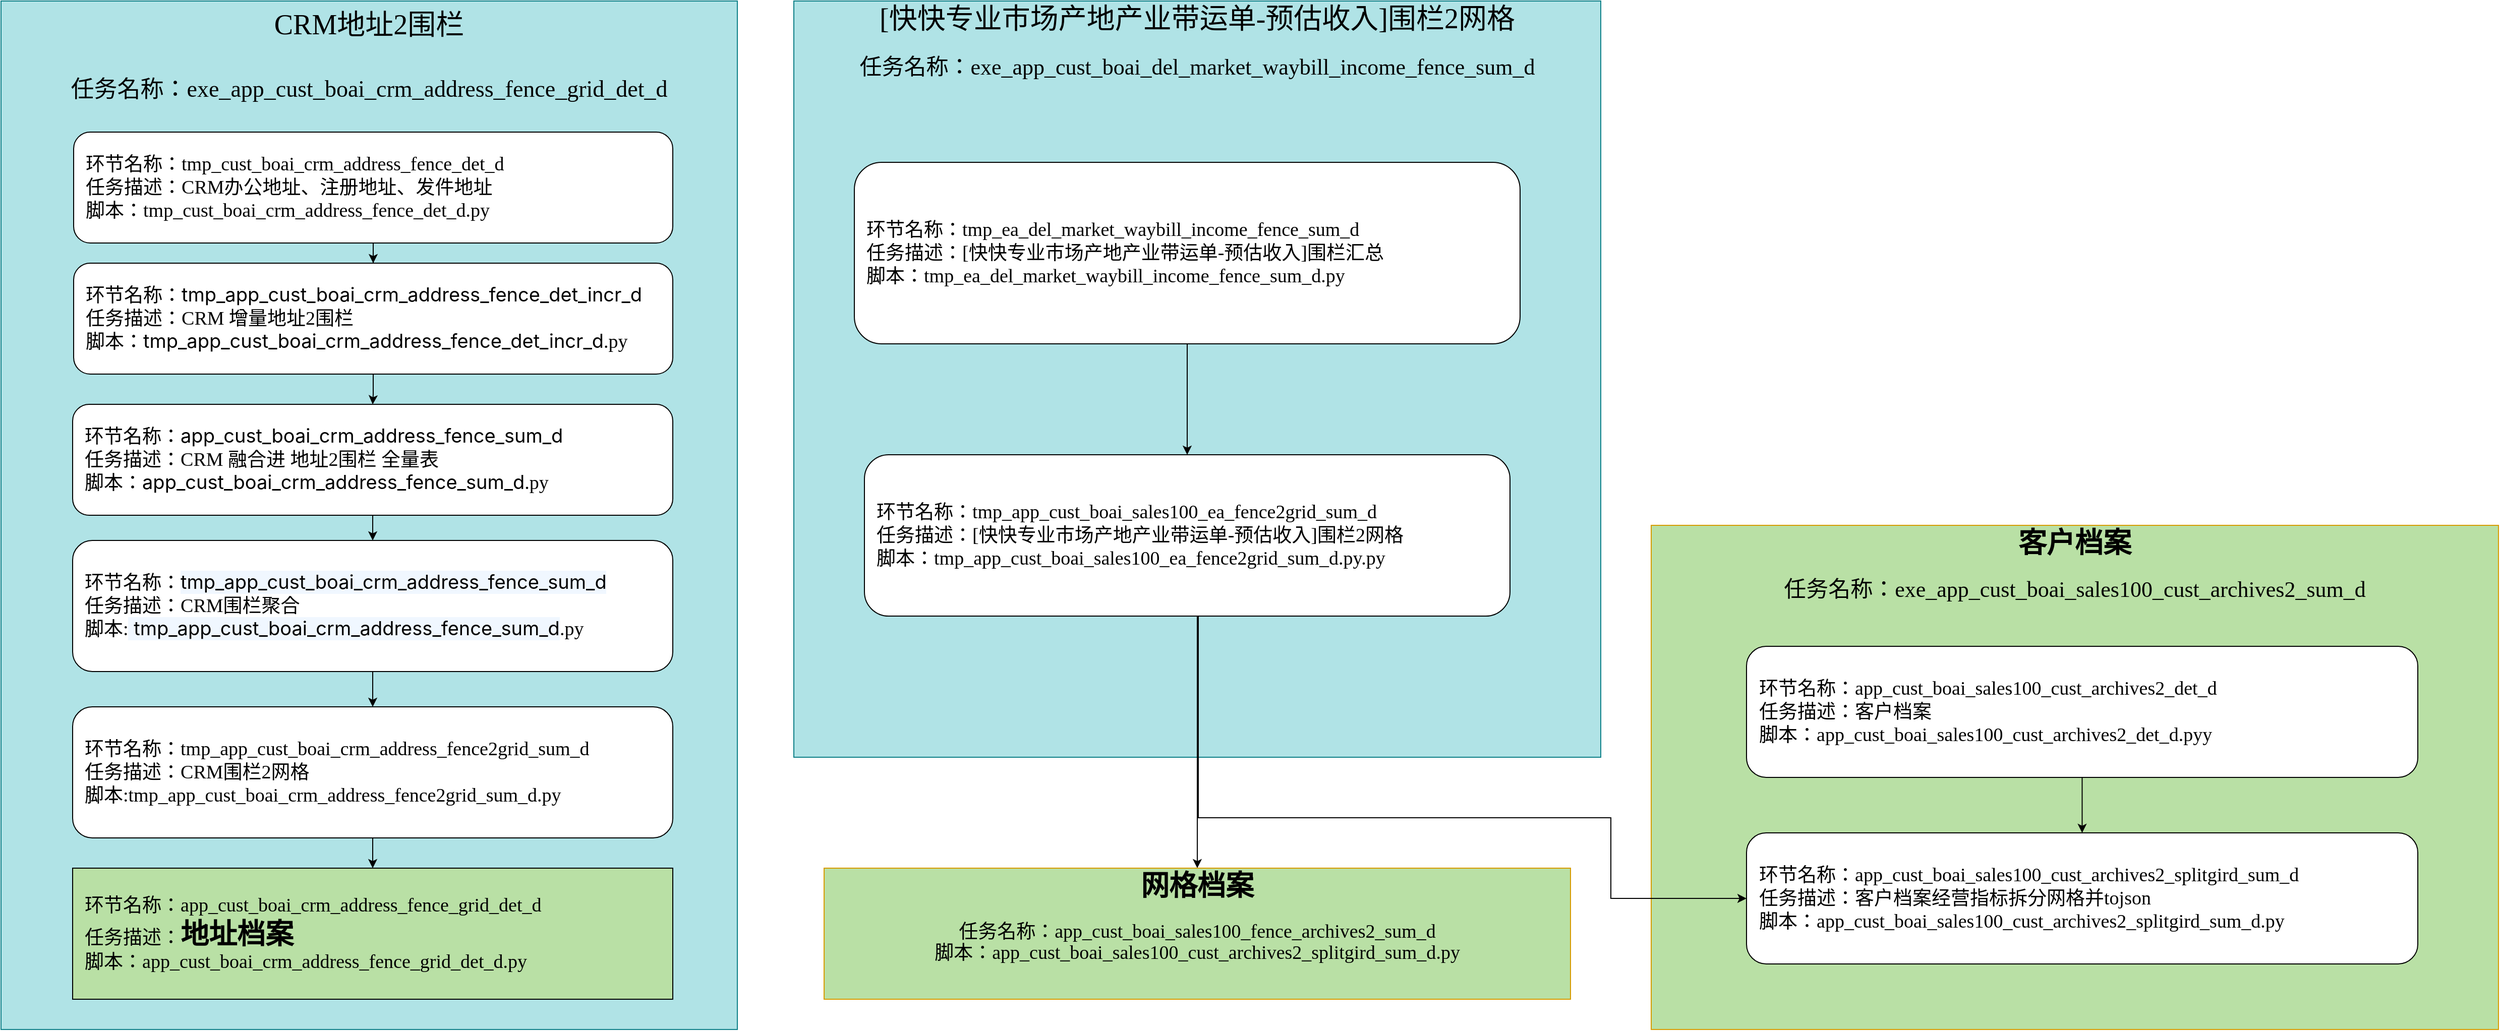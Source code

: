 <mxfile version="27.1.6" pages="3">
  <diagram name="第 1 页" id="zVUQbTabE66ga6b6Rjzz">
    <mxGraphModel dx="3912" dy="2183" grid="1" gridSize="10" guides="1" tooltips="1" connect="1" arrows="1" fold="1" page="1" pageScale="1" pageWidth="827" pageHeight="1169" math="0" shadow="0">
      <root>
        <mxCell id="0" />
        <mxCell id="1" parent="0" />
        <mxCell id="4ggbsvkXoeC_Qw4i2qiP-1" value="&lt;div style=&quot;line-height: 21px; white-space: pre;&quot;&gt;&lt;span&gt;&lt;font style=&quot;font-size: 28px;&quot;&gt;&lt;b&gt;客户档案&lt;/b&gt;&lt;/font&gt;&lt;/span&gt;&lt;/div&gt;&lt;div style=&quot;line-height: 21px; white-space: pre;&quot;&gt;&lt;span&gt;&lt;font style=&quot;font-size: 22px;&quot;&gt;&lt;br&gt;&lt;/font&gt;&lt;/span&gt;&lt;/div&gt;&lt;div style=&quot;line-height: 21px;&quot;&gt;&lt;font style=&quot;font-size: 22px;&quot;&gt;&lt;span style=&quot;white-space: pre;&quot;&gt;任务名称：&lt;/span&gt;&lt;span style=&quot;white-space: pre;&quot;&gt;&lt;font style=&quot;&quot;&gt;exe_app_cust_boai_sales100_cust_archives2_sum_d&lt;/font&gt;&lt;/span&gt;&lt;/font&gt;&lt;/div&gt;" style="rounded=0;whiteSpace=wrap;html=1;verticalAlign=top;labelBackgroundColor=none;fillColor=#B9E0A5;strokeColor=#d79b00;fontFamily=Verdana;fontSize=19;fontColor=#000000;" parent="1" vertex="1">
          <mxGeometry x="1500" y="570" width="840" height="500" as="geometry" />
        </mxCell>
        <mxCell id="uM5VX8MorSNVya0cpRnt-1" value="&lt;font style=&quot;font-size: 28px;&quot;&gt;CRM地址2围栏&lt;/font&gt;&lt;div&gt;&lt;span style=&quot;font-size: 28px;&quot;&gt;&lt;br&gt;&lt;/span&gt;&lt;div&gt;&lt;font style=&quot;font-size: 23px;&quot;&gt;&lt;font style=&quot;&quot;&gt;任务名称：exe_&lt;/font&gt;&lt;span style=&quot;white-space: pre;&quot;&gt;&lt;font style=&quot;&quot;&gt;app_cust_boai_crm_address_fence_grid_det_d&lt;/font&gt;&lt;/span&gt;&lt;/font&gt;&lt;/div&gt;&lt;/div&gt;" style="rounded=0;whiteSpace=wrap;html=1;verticalAlign=top;labelBackgroundColor=none;fillColor=#b0e3e6;strokeColor=#0e8088;fontFamily=Verdana;fontSize=19;shadow=0;glass=0;" parent="1" vertex="1">
          <mxGeometry x="-136" y="50" width="730" height="1020" as="geometry" />
        </mxCell>
        <mxCell id="RDpykGhYLyHTRnSFCLKW-1" style="edgeStyle=orthogonalEdgeStyle;rounded=0;orthogonalLoop=1;jettySize=auto;html=1;entryX=0.5;entryY=0;entryDx=0;entryDy=0;fontFamily=Verdana;fontSize=19;fontColor=#000000;" parent="1" source="RDpykGhYLyHTRnSFCLKW-2" target="RDpykGhYLyHTRnSFCLKW-3" edge="1">
          <mxGeometry relative="1" as="geometry" />
        </mxCell>
        <mxCell id="RDpykGhYLyHTRnSFCLKW-2" value="&lt;font style=&quot;background-color: light-dark(#ffffff, var(--ge-dark-color, #121212));&quot;&gt;环节名称：&lt;span style=&quot;text-wrap-mode: nowrap;&quot;&gt;tmp_cust_boai_crm_address_fence_det_d&lt;/span&gt;&lt;/font&gt;&lt;div&gt;&lt;font style=&quot;background-color: light-dark(#ffffff, var(--ge-dark-color, #121212));&quot;&gt;&lt;span style=&quot;text-wrap-mode: nowrap;&quot;&gt;任务描述：&lt;/span&gt;&lt;span&gt;CRM办公地址、注册地址、发件地址&lt;/span&gt;&lt;/font&gt;&lt;/div&gt;&lt;div&gt;&lt;font style=&quot;background-color: light-dark(#ffffff, var(--ge-dark-color, #121212));&quot;&gt;&lt;span&gt;脚本：&lt;/span&gt;&lt;/font&gt;&lt;span style=&quot;background-color: rgb(255, 255, 255); text-wrap-mode: nowrap;&quot;&gt;tmp_cust_boai_crm_address_fence_det_d.py&lt;/span&gt;&lt;/div&gt;" style="rounded=1;whiteSpace=wrap;html=1;align=left;fontColor=#000000;spacingLeft=10;fontFamily=Verdana;fontSize=19;" parent="1" vertex="1">
          <mxGeometry x="-64" y="180" width="594" height="110" as="geometry" />
        </mxCell>
        <mxCell id="aUwIu3OVzQEMCveKXg8T-4" value="" style="edgeStyle=orthogonalEdgeStyle;rounded=0;orthogonalLoop=1;jettySize=auto;html=1;fontColor=#000000;" parent="1" source="RDpykGhYLyHTRnSFCLKW-3" target="aUwIu3OVzQEMCveKXg8T-1" edge="1">
          <mxGeometry relative="1" as="geometry" />
        </mxCell>
        <mxCell id="RDpykGhYLyHTRnSFCLKW-3" value="&lt;font style=&quot;background-color: light-dark(#ffffff, var(--ge-dark-color, #121212));&quot;&gt;&lt;font style=&quot;&quot;&gt;环节名称：&lt;/font&gt;&lt;span style=&quot;font-family: -apple-system, &amp;quot;system-ui&amp;quot;, &amp;quot;Segoe UI&amp;quot;, &amp;quot;PingFang SC&amp;quot;, &amp;quot;Hiragino Sans GB&amp;quot;, &amp;quot;Microsoft YaHei&amp;quot;, &amp;quot;Helvetica Neue&amp;quot;, Helvetica, Arial, sans-serif, &amp;quot;Apple Color Emoji&amp;quot;, &amp;quot;Segoe UI Emoji&amp;quot;, &amp;quot;Segoe UI Symbol&amp;quot;; text-wrap-mode: nowrap;&quot;&gt;&lt;font style=&quot;&quot;&gt;tmp_app_cust_boai_crm_address_fence_det_incr_d&lt;/font&gt;&lt;/span&gt;&lt;/font&gt;&lt;div&gt;&lt;font style=&quot;background-color: light-dark(#ffffff, var(--ge-dark-color, #121212));&quot;&gt;&lt;span style=&quot;text-wrap-mode: nowrap;&quot;&gt;任务描述：&lt;/span&gt;&lt;span&gt;CRM &lt;font style=&quot;&quot;&gt;增量&lt;/font&gt;地址2围栏&lt;/span&gt;&lt;/font&gt;&lt;/div&gt;&lt;div&gt;&lt;font style=&quot;background-color: light-dark(#ffffff, var(--ge-dark-color, #121212));&quot;&gt;&lt;font style=&quot;&quot;&gt;&lt;span&gt;脚本：&lt;/span&gt;&lt;/font&gt;&lt;span style=&quot;font-family: -apple-system, &amp;quot;system-ui&amp;quot;, &amp;quot;Segoe UI&amp;quot;, &amp;quot;PingFang SC&amp;quot;, &amp;quot;Hiragino Sans GB&amp;quot;, &amp;quot;Microsoft YaHei&amp;quot;, &amp;quot;Helvetica Neue&amp;quot;, Helvetica, Arial, sans-serif, &amp;quot;Apple Color Emoji&amp;quot;, &amp;quot;Segoe UI Emoji&amp;quot;, &amp;quot;Segoe UI Symbol&amp;quot;; text-wrap-mode: nowrap;&quot;&gt;tmp_app_cust_boai_crm_address_fence_det_incr_d&lt;/span&gt;&lt;span style=&quot;text-wrap-mode: nowrap;&quot;&gt;.py&lt;/span&gt;&lt;/font&gt;&lt;/div&gt;" style="rounded=1;whiteSpace=wrap;html=1;align=left;fontColor=#000000;spacingLeft=10;fontFamily=Verdana;fontSize=19;" parent="1" vertex="1">
          <mxGeometry x="-64" y="310" width="594" height="110" as="geometry" />
        </mxCell>
        <mxCell id="Tus2udBFGIl8Usl5Ug0u-1" value="&lt;div style=&quot;line-height: 21px; white-space: pre;&quot;&gt;&lt;span style=&quot;&quot;&gt;&lt;font style=&quot;font-size: 28px;&quot;&gt;[快快专业市场产地产业带运单-预估收入]围栏2网格&lt;/font&gt;&lt;/span&gt;&lt;/div&gt;&lt;div style=&quot;line-height: 21px; white-space: pre;&quot;&gt;&lt;span style=&quot;&quot;&gt;&lt;font style=&quot;font-size: 28px;&quot;&gt;&lt;br&gt;&lt;/font&gt;&lt;/span&gt;&lt;/div&gt;&lt;div style=&quot;line-height: 21px; white-space: pre;&quot;&gt;&lt;span style=&quot;&quot;&gt;&lt;font style=&quot;font-size: 22px;&quot;&gt;任务名称：exe_app_cust_boai_del_market_waybill_income_fence_sum_d&lt;/font&gt;&lt;/span&gt;&lt;/div&gt;" style="rounded=0;whiteSpace=wrap;html=1;verticalAlign=top;labelBackgroundColor=none;fillColor=#b0e3e6;strokeColor=#0e8088;fontFamily=Verdana;fontSize=19;glass=0;" parent="1" vertex="1">
          <mxGeometry x="650" y="50" width="800" height="750" as="geometry" />
        </mxCell>
        <mxCell id="Tus2udBFGIl8Usl5Ug0u-2" style="edgeStyle=orthogonalEdgeStyle;rounded=0;orthogonalLoop=1;jettySize=auto;html=1;entryX=0.5;entryY=0;entryDx=0;entryDy=0;fontFamily=Verdana;fontSize=19;fontColor=#000000;" parent="1" source="Tus2udBFGIl8Usl5Ug0u-3" target="Tus2udBFGIl8Usl5Ug0u-4" edge="1">
          <mxGeometry relative="1" as="geometry" />
        </mxCell>
        <mxCell id="Tus2udBFGIl8Usl5Ug0u-3" value="&lt;font style=&quot;background-color: light-dark(#ffffff, var(--ge-dark-color, #121212));&quot;&gt;环节名称：&lt;/font&gt;&lt;span style=&quot;white-space: pre; background-color: rgb(255, 255, 255);&quot;&gt;&lt;font style=&quot;&quot;&gt;tmp_ea_del_market_waybill_income_fence_sum_d&lt;/font&gt;&lt;/span&gt;&lt;div&gt;&lt;font style=&quot;background-color: light-dark(#ffffff, var(--ge-dark-color, #121212));&quot;&gt;&lt;span style=&quot;text-wrap-mode: nowrap;&quot;&gt;任务描述：&lt;/span&gt;&lt;/font&gt;&lt;span style=&quot;white-space: pre; background-color: rgb(255, 255, 255);&quot;&gt;&lt;font style=&quot;&quot;&gt;[快快专业市场产地产业带运单-预估收入]围栏汇总&lt;/font&gt;&lt;/span&gt;&lt;/div&gt;&lt;div&gt;&lt;font style=&quot;background-color: light-dark(#ffffff, var(--ge-dark-color, #121212));&quot;&gt;&lt;span&gt;脚本：&lt;/span&gt;&lt;/font&gt;&lt;span style=&quot;background-color: rgb(255, 255, 255); text-wrap-mode: nowrap;&quot;&gt;&lt;span style=&quot;white-space-collapse: preserve;&quot;&gt;tmp_ea_del_market_waybill_income_fence_sum_d&lt;/span&gt;.py&lt;/span&gt;&lt;/div&gt;" style="rounded=1;whiteSpace=wrap;html=1;align=left;fontColor=#000000;spacingLeft=10;fontFamily=Verdana;fontSize=19;" parent="1" vertex="1">
          <mxGeometry x="710" y="210" width="660" height="180" as="geometry" />
        </mxCell>
        <mxCell id="4ggbsvkXoeC_Qw4i2qiP-6" style="edgeStyle=orthogonalEdgeStyle;rounded=0;orthogonalLoop=1;jettySize=auto;html=1;entryX=0;entryY=0.5;entryDx=0;entryDy=0;fontFamily=Verdana;fontSize=19;fontColor=#000000;" parent="1" source="Tus2udBFGIl8Usl5Ug0u-4" target="4ggbsvkXoeC_Qw4i2qiP-4" edge="1">
          <mxGeometry relative="1" as="geometry">
            <Array as="points">
              <mxPoint x="1051" y="860" />
              <mxPoint x="1460" y="860" />
              <mxPoint x="1460" y="940" />
            </Array>
          </mxGeometry>
        </mxCell>
        <mxCell id="4ggbsvkXoeC_Qw4i2qiP-10" style="edgeStyle=orthogonalEdgeStyle;rounded=0;orthogonalLoop=1;jettySize=auto;html=1;entryX=0.5;entryY=0;entryDx=0;entryDy=0;fontFamily=Verdana;fontSize=19;fontColor=#000000;" parent="1" source="Tus2udBFGIl8Usl5Ug0u-4" target="4ggbsvkXoeC_Qw4i2qiP-9" edge="1">
          <mxGeometry relative="1" as="geometry">
            <Array as="points">
              <mxPoint x="1050.5" y="860" />
            </Array>
          </mxGeometry>
        </mxCell>
        <mxCell id="Tus2udBFGIl8Usl5Ug0u-4" value="&lt;font style=&quot;background-color: light-dark(#ffffff, var(--ge-dark-color, #121212));&quot;&gt;环节名称：tmp_app_cust_boai_sales100_ea_fence2grid_sum_d&lt;/font&gt;&lt;div&gt;&lt;font style=&quot;background-color: light-dark(#ffffff, var(--ge-dark-color, #121212));&quot;&gt;&lt;span style=&quot;text-wrap-mode: nowrap;&quot;&gt;任务描述：&lt;/span&gt;&lt;/font&gt;&lt;span style=&quot;background-color: rgb(255, 255, 255); white-space: pre;&quot;&gt;[快快专业市场产地产业带运单-预估收入]围栏2网格&lt;/span&gt;&lt;/div&gt;&lt;div&gt;&lt;font&gt;&lt;span style=&quot;background-color: rgb(255, 255, 255);&quot;&gt;脚本：&lt;/span&gt;&lt;/font&gt;&lt;span style=&quot;background-color: transparent;&quot;&gt;&lt;font&gt;&lt;span&gt;tmp_app_cust_boai_sales100_ea_fence2grid_sum_d&lt;/span&gt;&lt;/font&gt;&lt;/span&gt;&lt;span style=&quot;text-wrap-mode: nowrap; background-color: transparent;&quot;&gt;.py&lt;/span&gt;&lt;span style=&quot;text-wrap-mode: nowrap; background-color: transparent;&quot;&gt;.py&lt;/span&gt;&lt;/div&gt;" style="rounded=1;whiteSpace=wrap;html=1;align=left;fontColor=#000000;spacingLeft=10;fontFamily=Verdana;fontSize=19;" parent="1" vertex="1">
          <mxGeometry x="720" y="500" width="640" height="160" as="geometry" />
        </mxCell>
        <mxCell id="Tus2udBFGIl8Usl5Ug0u-11" value="" style="edgeStyle=orthogonalEdgeStyle;rounded=0;orthogonalLoop=1;jettySize=auto;html=1;fontFamily=Verdana;fontSize=19;fontColor=#000000;" parent="1" source="Tus2udBFGIl8Usl5Ug0u-5" target="Tus2udBFGIl8Usl5Ug0u-8" edge="1">
          <mxGeometry relative="1" as="geometry" />
        </mxCell>
        <mxCell id="Tus2udBFGIl8Usl5Ug0u-5" value="&lt;font style=&quot;background-color: light-dark(#ffffff, var(--ge-dark-color, #121212));&quot;&gt;&lt;font style=&quot;&quot;&gt;环节名称：&lt;/font&gt;&lt;span style=&quot;font-family: -apple-system, &amp;quot;system-ui&amp;quot;, &amp;quot;Segoe UI&amp;quot;, &amp;quot;PingFang SC&amp;quot;, &amp;quot;Hiragino Sans GB&amp;quot;, &amp;quot;Microsoft YaHei&amp;quot;, &amp;quot;Helvetica Neue&amp;quot;, Helvetica, Arial, sans-serif, &amp;quot;Apple Color Emoji&amp;quot;, &amp;quot;Segoe UI Emoji&amp;quot;, &amp;quot;Segoe UI Symbol&amp;quot;; text-wrap-mode: nowrap; background-color: rgb(240, 247, 255);&quot;&gt;tmp_app_cust_boai_crm_address_fence_sum_d&lt;/span&gt;&lt;/font&gt;&lt;div&gt;&lt;font style=&quot;background-color: light-dark(#ffffff, var(--ge-dark-color, #121212));&quot;&gt;&lt;span style=&quot;text-wrap-mode: nowrap;&quot;&gt;任务描述：&lt;/span&gt;&lt;span&gt;CRM围栏聚合&lt;/span&gt;&lt;/font&gt;&lt;/div&gt;&lt;div&gt;&lt;font style=&quot;background-color: light-dark(#ffffff, var(--ge-dark-color, #121212));&quot;&gt;&lt;font style=&quot;&quot;&gt;&lt;span style=&quot;background-color: rgb(255, 255, 255);&quot;&gt;脚本:&lt;/span&gt;&lt;/font&gt;&lt;span style=&quot;font-family: -apple-system, &amp;quot;system-ui&amp;quot;, &amp;quot;Segoe UI&amp;quot;, &amp;quot;PingFang SC&amp;quot;, &amp;quot;Hiragino Sans GB&amp;quot;, &amp;quot;Microsoft YaHei&amp;quot;, &amp;quot;Helvetica Neue&amp;quot;, Helvetica, Arial, sans-serif, &amp;quot;Apple Color Emoji&amp;quot;, &amp;quot;Segoe UI Emoji&amp;quot;, &amp;quot;Segoe UI Symbol&amp;quot;; text-wrap-mode: nowrap; background-color: rgb(240, 247, 255);&quot;&gt;&amp;nbsp;tmp_app_cust_boai_crm_address_fence_sum_d&lt;/span&gt;&lt;span style=&quot;text-wrap-mode: nowrap;&quot;&gt;.&lt;/span&gt;&lt;span style=&quot;text-wrap-mode: nowrap;&quot;&gt;py&lt;/span&gt;&lt;/font&gt;&lt;/div&gt;" style="rounded=1;whiteSpace=wrap;html=1;align=left;fontColor=#000000;spacingLeft=10;fontFamily=Verdana;fontSize=19;" parent="1" vertex="1">
          <mxGeometry x="-65" y="585" width="595" height="130" as="geometry" />
        </mxCell>
        <mxCell id="4ggbsvkXoeC_Qw4i2qiP-8" value="" style="edgeStyle=orthogonalEdgeStyle;rounded=0;orthogonalLoop=1;jettySize=auto;html=1;fontFamily=Verdana;fontSize=19;fontColor=#000000;" parent="1" source="Tus2udBFGIl8Usl5Ug0u-8" target="4ggbsvkXoeC_Qw4i2qiP-7" edge="1">
          <mxGeometry relative="1" as="geometry" />
        </mxCell>
        <mxCell id="Tus2udBFGIl8Usl5Ug0u-8" value="&lt;font style=&quot;background-color: light-dark(#ffffff, var(--ge-dark-color, #121212));&quot;&gt;环节名称：&lt;/font&gt;&lt;font&gt;&lt;span style=&quot;text-wrap-mode: nowrap;&quot;&gt;tmp_app_cust_boai_crm_address_fence2grid_sum_d&lt;/span&gt;&lt;/font&gt;&lt;div&gt;&lt;font style=&quot;background-color: light-dark(#ffffff, var(--ge-dark-color, #121212));&quot;&gt;&lt;span style=&quot;text-wrap-mode: nowrap;&quot;&gt;任务描述：&lt;/span&gt;&lt;span&gt;CRM围栏2网格&lt;/span&gt;&lt;/font&gt;&lt;/div&gt;&lt;div&gt;&lt;font&gt;&lt;span style=&quot;background-color: rgb(255, 255, 255);&quot;&gt;脚本:&lt;/span&gt;&lt;/font&gt;&lt;span style=&quot;background-color: transparent;&quot;&gt;&lt;font&gt;&lt;span style=&quot;text-wrap-mode: nowrap;&quot;&gt;tmp_app_cust_boai_crm_address_fence2grid_sum_d.&lt;/span&gt;&lt;/font&gt;&lt;/span&gt;&lt;span style=&quot;text-wrap-mode: nowrap; background-color: transparent;&quot;&gt;py&lt;/span&gt;&lt;/div&gt;" style="rounded=1;whiteSpace=wrap;html=1;align=left;fontColor=#000000;spacingLeft=10;fontFamily=Verdana;fontSize=19;" parent="1" vertex="1">
          <mxGeometry x="-65" y="750" width="595" height="130" as="geometry" />
        </mxCell>
        <mxCell id="4ggbsvkXoeC_Qw4i2qiP-5" value="" style="edgeStyle=orthogonalEdgeStyle;rounded=0;orthogonalLoop=1;jettySize=auto;html=1;fontFamily=Verdana;fontSize=19;fontColor=#000000;" parent="1" source="4ggbsvkXoeC_Qw4i2qiP-3" target="4ggbsvkXoeC_Qw4i2qiP-4" edge="1">
          <mxGeometry relative="1" as="geometry" />
        </mxCell>
        <mxCell id="4ggbsvkXoeC_Qw4i2qiP-3" value="&lt;font style=&quot;background-color: light-dark(#ffffff, var(--ge-dark-color, #121212));&quot;&gt;&lt;font&gt;环节名称：&lt;/font&gt;&lt;span style=&quot;white-space: pre;&quot;&gt;app_cust_boai_sales100_cust_archives2_det_d&lt;/span&gt;&lt;/font&gt;&lt;div&gt;&lt;font style=&quot;background-color: light-dark(#ffffff, var(--ge-dark-color, #121212));&quot;&gt;&lt;font&gt;&lt;span style=&quot;text-wrap-mode: nowrap;&quot;&gt;任务描述：&lt;/span&gt;&lt;/font&gt;&lt;span style=&quot;white-space: pre;&quot;&gt;客户档案&lt;/span&gt;&lt;/font&gt;&lt;/div&gt;&lt;div&gt;&lt;font style=&quot;background-color: light-dark(#ffffff, var(--ge-dark-color, #121212));&quot;&gt;&lt;font&gt;&lt;span&gt;脚本：&lt;/span&gt;&lt;/font&gt;&lt;span style=&quot;white-space: pre;&quot;&gt;app_cust_boai_sales100_cust_archives2_det_d.py&lt;/span&gt;&lt;/font&gt;&lt;span style=&quot;text-wrap-mode: nowrap; background-color: transparent;&quot;&gt;y&lt;/span&gt;&lt;/div&gt;" style="rounded=1;whiteSpace=wrap;html=1;align=left;fontColor=#000000;spacingLeft=10;fontFamily=Verdana;fontSize=19;" parent="1" vertex="1">
          <mxGeometry x="1594.5" y="690" width="665.5" height="130" as="geometry" />
        </mxCell>
        <mxCell id="4ggbsvkXoeC_Qw4i2qiP-4" value="&lt;font style=&quot;background-color: light-dark(#ffffff, var(--ge-dark-color, #121212));&quot;&gt;&lt;font&gt;&lt;font&gt;环节名称：&lt;/font&gt;&lt;/font&gt;&lt;span style=&quot;white-space: pre;&quot;&gt;app_cust_boai_sales100_cust_archives2_splitgird_sum_d&lt;/span&gt;&lt;/font&gt;&lt;div&gt;&lt;font style=&quot;background-color: light-dark(#ffffff, var(--ge-dark-color, #121212));&quot;&gt;&lt;font&gt;&lt;span style=&quot;text-wrap-mode: nowrap;&quot;&gt;任务描述：&lt;/span&gt;&lt;/font&gt;&lt;span style=&quot;white-space: pre;&quot;&gt;客户档案经营指标拆分网格并tojson&lt;/span&gt;&lt;/font&gt;&lt;/div&gt;&lt;div&gt;&lt;font style=&quot;background-color: light-dark(#ffffff, var(--ge-dark-color, #121212));&quot;&gt;&lt;font&gt;&lt;font&gt;&lt;span&gt;脚本：&lt;/span&gt;&lt;/font&gt;&lt;span style=&quot;white-space: pre;&quot;&gt;app_cust_boai_sales100_cust_archives2_splitgird_sum_d&lt;/span&gt;&lt;/font&gt;&lt;font&gt;&lt;span style=&quot;white-space: pre;&quot;&gt;.py&lt;/span&gt;&lt;/font&gt;&lt;/font&gt;&lt;/div&gt;" style="rounded=1;whiteSpace=wrap;html=1;align=left;fontColor=#000000;spacingLeft=10;fontFamily=Verdana;fontSize=19;" parent="1" vertex="1">
          <mxGeometry x="1594.5" y="875" width="665.5" height="130" as="geometry" />
        </mxCell>
        <mxCell id="4ggbsvkXoeC_Qw4i2qiP-7" value="&lt;font&gt;环节名称：&lt;/font&gt;&lt;span style=&quot;&quot;&gt;app_cust_boai_crm_address_fence_grid_det_d&lt;/span&gt;&lt;div&gt;&lt;font&gt;&lt;span style=&quot;text-wrap-mode: nowrap;&quot;&gt;任务描述：&lt;/span&gt;&lt;span&gt;&lt;font style=&quot;font-size: 28px;&quot;&gt;&lt;b&gt;地址档案&lt;/b&gt;&lt;/font&gt;&lt;/span&gt;&lt;/font&gt;&lt;/div&gt;&lt;div&gt;&lt;font&gt;&lt;span&gt;脚本：&lt;/span&gt;&lt;/font&gt;&lt;span style=&quot;&quot;&gt;app_cust_boai_crm_address_fence_grid_det_d&lt;/span&gt;&lt;span style=&quot;text-wrap-mode: nowrap;&quot;&gt;.py&lt;/span&gt;&lt;/div&gt;" style="rounded=0;whiteSpace=wrap;html=1;align=left;fontColor=#000000;spacingLeft=10;labelBackgroundColor=none;fillColor=#B9E0A5;fontFamily=Verdana;fontSize=19;" parent="1" vertex="1">
          <mxGeometry x="-65" y="910" width="595" height="130" as="geometry" />
        </mxCell>
        <mxCell id="4ggbsvkXoeC_Qw4i2qiP-9" value="&lt;div style=&quot;line-height: 21px; white-space: pre;&quot;&gt;&lt;span&gt;&lt;font style=&quot;font-size: 28px;&quot;&gt;&lt;b&gt;网格档案&lt;/b&gt;&lt;/font&gt;&lt;/span&gt;&lt;/div&gt;&lt;div style=&quot;line-height: 21px; white-space: pre;&quot;&gt;&lt;span&gt;&lt;br&gt;&lt;/span&gt;&lt;/div&gt;&lt;div style=&quot;line-height: 21px;&quot;&gt;&lt;span style=&quot;white-space: pre;&quot;&gt;任务名称：&lt;/span&gt;&lt;span style=&quot;white-space: pre;&quot;&gt;&lt;font style=&quot;&quot;&gt;app_cust_boai_sales100_fence_archives2_sum_d&lt;/font&gt;&lt;/span&gt;&lt;/div&gt;&lt;div style=&quot;line-height: 21px;&quot;&gt;&lt;span style=&quot;white-space: pre;&quot;&gt;&lt;font style=&quot;&quot;&gt;&lt;font style=&quot;text-align: left; white-space: normal;&quot;&gt;&lt;font&gt;&lt;span&gt;脚本：&lt;/span&gt;&lt;/font&gt;&lt;span style=&quot;white-space: pre;&quot;&gt;app_cust_boai_sales100_cust_archives2_splitgird_sum_d&lt;/span&gt;&lt;/font&gt;&lt;font style=&quot;text-align: left; white-space: normal;&quot;&gt;&lt;span style=&quot;white-space: pre;&quot;&gt;.py&lt;/span&gt;&lt;/font&gt;&lt;/font&gt;&lt;/span&gt;&lt;/div&gt;" style="rounded=0;whiteSpace=wrap;html=1;verticalAlign=top;labelBackgroundColor=none;fillColor=#B9E0A5;strokeColor=#d79b00;fontFamily=Verdana;fontSize=19;fontColor=#000000;" parent="1" vertex="1">
          <mxGeometry x="680" y="910" width="740" height="130" as="geometry" />
        </mxCell>
        <mxCell id="aUwIu3OVzQEMCveKXg8T-3" value="" style="edgeStyle=orthogonalEdgeStyle;rounded=0;orthogonalLoop=1;jettySize=auto;html=1;fontColor=#000000;" parent="1" source="aUwIu3OVzQEMCveKXg8T-1" target="Tus2udBFGIl8Usl5Ug0u-5" edge="1">
          <mxGeometry relative="1" as="geometry" />
        </mxCell>
        <mxCell id="aUwIu3OVzQEMCveKXg8T-1" value="&lt;font style=&quot;background-color: light-dark(#ffffff, var(--ge-dark-color, #121212));&quot;&gt;&lt;font style=&quot;&quot;&gt;环节名称：&lt;/font&gt;&lt;span style=&quot;font-family: -apple-system, &amp;quot;system-ui&amp;quot;, &amp;quot;Segoe UI&amp;quot;, &amp;quot;PingFang SC&amp;quot;, &amp;quot;Hiragino Sans GB&amp;quot;, &amp;quot;Microsoft YaHei&amp;quot;, &amp;quot;Helvetica Neue&amp;quot;, Helvetica, Arial, sans-serif, &amp;quot;Apple Color Emoji&amp;quot;, &amp;quot;Segoe UI Emoji&amp;quot;, &amp;quot;Segoe UI Symbol&amp;quot;; text-wrap-mode: nowrap;&quot;&gt;app_cust_boai_crm_address_fence_sum_d&lt;/span&gt;&lt;/font&gt;&lt;div&gt;&lt;font style=&quot;background-color: light-dark(#ffffff, var(--ge-dark-color, #121212));&quot;&gt;&lt;span style=&quot;text-wrap-mode: nowrap;&quot;&gt;任务描述：&lt;/span&gt;&lt;span&gt;CRM &lt;font&gt;融合进 地址2围栏 全量表&lt;/font&gt;&lt;/span&gt;&lt;/font&gt;&lt;/div&gt;&lt;div&gt;&lt;font style=&quot;background-color: light-dark(#ffffff, var(--ge-dark-color, #121212));&quot;&gt;&lt;font style=&quot;&quot;&gt;&lt;span&gt;脚本：&lt;/span&gt;&lt;/font&gt;&lt;span style=&quot;font-family: -apple-system, &amp;quot;system-ui&amp;quot;, &amp;quot;Segoe UI&amp;quot;, &amp;quot;PingFang SC&amp;quot;, &amp;quot;Hiragino Sans GB&amp;quot;, &amp;quot;Microsoft YaHei&amp;quot;, &amp;quot;Helvetica Neue&amp;quot;, Helvetica, Arial, sans-serif, &amp;quot;Apple Color Emoji&amp;quot;, &amp;quot;Segoe UI Emoji&amp;quot;, &amp;quot;Segoe UI Symbol&amp;quot;; text-wrap-mode: nowrap;&quot;&gt;app_cust_boai_crm_address_fence_sum_d&lt;/span&gt;&lt;span style=&quot;text-wrap-mode: nowrap;&quot;&gt;.py&lt;/span&gt;&lt;/font&gt;&lt;/div&gt;" style="rounded=1;whiteSpace=wrap;html=1;align=left;fontColor=#000000;spacingLeft=10;fontFamily=Verdana;fontSize=19;" parent="1" vertex="1">
          <mxGeometry x="-65" y="450" width="595" height="110" as="geometry" />
        </mxCell>
      </root>
    </mxGraphModel>
  </diagram>
  <diagram id="aCXo1Vn3wn24UdHq49oA" name="第 2 页">
    <mxGraphModel dx="1242" dy="868" grid="1" gridSize="10" guides="1" tooltips="1" connect="1" arrows="1" fold="1" page="1" pageScale="1" pageWidth="827" pageHeight="1169" math="0" shadow="0">
      <root>
        <mxCell id="0" />
        <mxCell id="1" parent="0" />
        <mxCell id="ZlCTFSyzedgFQ35m2rec-1" style="edgeStyle=orthogonalEdgeStyle;rounded=0;orthogonalLoop=1;jettySize=auto;html=1;entryX=0.5;entryY=0;entryDx=0;entryDy=0;" edge="1" parent="1" source="ZlCTFSyzedgFQ35m2rec-2" target="ZlCTFSyzedgFQ35m2rec-4">
          <mxGeometry relative="1" as="geometry" />
        </mxCell>
        <mxCell id="ZlCTFSyzedgFQ35m2rec-2" value="开始" style="rounded=1;whiteSpace=wrap;html=1;" vertex="1" parent="1">
          <mxGeometry x="300" y="240" width="120" height="60" as="geometry" />
        </mxCell>
        <mxCell id="ZlCTFSyzedgFQ35m2rec-3" style="edgeStyle=orthogonalEdgeStyle;rounded=0;orthogonalLoop=1;jettySize=auto;html=1;entryX=0.5;entryY=0;entryDx=0;entryDy=0;" edge="1" parent="1" source="ZlCTFSyzedgFQ35m2rec-4" target="ZlCTFSyzedgFQ35m2rec-6">
          <mxGeometry relative="1" as="geometry" />
        </mxCell>
        <mxCell id="ZlCTFSyzedgFQ35m2rec-4" value="归一化函数" style="rounded=1;whiteSpace=wrap;html=1;" vertex="1" parent="1">
          <mxGeometry x="300" y="340" width="120" height="60" as="geometry" />
        </mxCell>
        <mxCell id="ZlCTFSyzedgFQ35m2rec-5" style="edgeStyle=orthogonalEdgeStyle;rounded=0;orthogonalLoop=1;jettySize=auto;html=1;entryX=0.5;entryY=0;entryDx=0;entryDy=0;" edge="1" parent="1" source="ZlCTFSyzedgFQ35m2rec-6" target="ZlCTFSyzedgFQ35m2rec-8">
          <mxGeometry relative="1" as="geometry" />
        </mxCell>
        <mxCell id="ZlCTFSyzedgFQ35m2rec-6" value="子特征打分函数" style="rounded=1;whiteSpace=wrap;html=1;verticalAlign=top;" vertex="1" parent="1">
          <mxGeometry x="40" y="450" width="640" height="120" as="geometry" />
        </mxCell>
        <mxCell id="ZlCTFSyzedgFQ35m2rec-7" style="edgeStyle=orthogonalEdgeStyle;rounded=0;orthogonalLoop=1;jettySize=auto;html=1;entryX=0.5;entryY=0;entryDx=0;entryDy=0;" edge="1" parent="1" source="ZlCTFSyzedgFQ35m2rec-8" target="ZlCTFSyzedgFQ35m2rec-13">
          <mxGeometry relative="1" as="geometry" />
        </mxCell>
        <mxCell id="ZlCTFSyzedgFQ35m2rec-8" value="网格综合评分" style="rounded=1;whiteSpace=wrap;html=1;" vertex="1" parent="1">
          <mxGeometry x="300" y="600" width="120" height="60" as="geometry" />
        </mxCell>
        <mxCell id="ZlCTFSyzedgFQ35m2rec-9" value="网格类型" style="rounded=1;whiteSpace=wrap;html=1;" vertex="1" parent="1">
          <mxGeometry x="59" y="480" width="120" height="60" as="geometry" />
        </mxCell>
        <mxCell id="ZlCTFSyzedgFQ35m2rec-10" value="网格隶属城市潜力得分" style="rounded=1;whiteSpace=wrap;html=1;" vertex="1" parent="1">
          <mxGeometry x="209" y="480" width="140" height="60" as="geometry" />
        </mxCell>
        <mxCell id="ZlCTFSyzedgFQ35m2rec-11" value="新客潜力特征" style="rounded=1;whiteSpace=wrap;html=1;" vertex="1" parent="1">
          <mxGeometry x="379" y="480" width="120" height="60" as="geometry" />
        </mxCell>
        <mxCell id="ZlCTFSyzedgFQ35m2rec-12" value="存客历史表现特征" style="rounded=1;whiteSpace=wrap;html=1;" vertex="1" parent="1">
          <mxGeometry x="539" y="480" width="120" height="60" as="geometry" />
        </mxCell>
        <mxCell id="ZlCTFSyzedgFQ35m2rec-13" value="结束" style="rounded=1;whiteSpace=wrap;html=1;" vertex="1" parent="1">
          <mxGeometry x="300" y="690" width="120" height="60" as="geometry" />
        </mxCell>
      </root>
    </mxGraphModel>
  </diagram>
  <diagram id="ZH2nqMdIwRQUEKBEGY9x" name="第 3 页">
    <mxGraphModel dx="1242" dy="868" grid="1" gridSize="10" guides="1" tooltips="1" connect="1" arrows="1" fold="1" page="1" pageScale="1" pageWidth="827" pageHeight="1169" math="0" shadow="0">
      <root>
        <mxCell id="0" />
        <mxCell id="1" parent="0" />
        <mxCell id="_bKpDzqVGoVJTLBVG2B7-1" value="产品应用层" style="rounded=0;whiteSpace=wrap;html=1;fontSize=26;labelBackgroundColor=none;textShadow=0;fillColor=light-dark(#E6E6E6,var(--ge-dark-color, #121212));" vertex="1" parent="1">
          <mxGeometry x="60" y="190" width="170" height="140" as="geometry" />
        </mxCell>
        <mxCell id="_bKpDzqVGoVJTLBVG2B7-2" value="模型层" style="rounded=0;whiteSpace=wrap;html=1;fontSize=26;labelBackgroundColor=none;textShadow=0;fillColor=light-dark(#E6E6E6,var(--ge-dark-color, #121212));" vertex="1" parent="1">
          <mxGeometry x="60" y="440" width="170" height="140" as="geometry" />
        </mxCell>
        <mxCell id="_bKpDzqVGoVJTLBVG2B7-3" value="数据层" style="rounded=0;whiteSpace=wrap;html=1;fontSize=26;labelBackgroundColor=none;textShadow=0;fillColor=light-dark(#E6E6E6,var(--ge-dark-color, #121212));" vertex="1" parent="1">
          <mxGeometry x="60" y="730" width="170" height="130" as="geometry" />
        </mxCell>
        <mxCell id="_bKpDzqVGoVJTLBVG2B7-4" value="" style="rounded=0;whiteSpace=wrap;html=1;fillColor=light-dark(#FFCCCC,var(--ge-dark-color, #121212));" vertex="1" parent="1">
          <mxGeometry x="270" y="190" width="1920" height="140" as="geometry" />
        </mxCell>
        <mxCell id="_bKpDzqVGoVJTLBVG2B7-5" value="CRM网格地图洞察及展示" style="rounded=1;whiteSpace=wrap;html=1;fontSize=17;" vertex="1" parent="1">
          <mxGeometry x="294" y="220" width="266" height="80" as="geometry" />
        </mxCell>
        <mxCell id="_bKpDzqVGoVJTLBVG2B7-6" value="网格基础档案管理及人员绑定配置" style="rounded=1;whiteSpace=wrap;html=1;fontSize=17;" vertex="1" parent="1">
          <mxGeometry x="610" y="220" width="380" height="80" as="geometry" />
        </mxCell>
        <mxCell id="_bKpDzqVGoVJTLBVG2B7-7" value="管理者下发销售任务触达及销售任务驱动" style="rounded=1;whiteSpace=wrap;html=1;fontSize=17;" vertex="1" parent="1">
          <mxGeometry x="1037" y="220" width="403" height="80" as="geometry" />
        </mxCell>
        <mxCell id="_bKpDzqVGoVJTLBVG2B7-8" value="销售网格目标管理" style="rounded=1;whiteSpace=wrap;html=1;fontSize=17;" vertex="1" parent="1">
          <mxGeometry x="1490" y="220" width="320" height="80" as="geometry" />
        </mxCell>
        <mxCell id="_bKpDzqVGoVJTLBVG2B7-9" value="销售任务复盘及结果洞察" style="rounded=1;whiteSpace=wrap;html=1;fontSize=17;" vertex="1" parent="1">
          <mxGeometry x="1860" y="220" width="300" height="80" as="geometry" />
        </mxCell>
        <mxCell id="_bKpDzqVGoVJTLBVG2B7-10" style="edgeStyle=orthogonalEdgeStyle;rounded=1;orthogonalLoop=1;jettySize=auto;html=1;entryX=0.5;entryY=1;entryDx=0;entryDy=0;curved=0;" edge="1" parent="1" source="_bKpDzqVGoVJTLBVG2B7-11" target="_bKpDzqVGoVJTLBVG2B7-18">
          <mxGeometry relative="1" as="geometry" />
        </mxCell>
        <mxCell id="_bKpDzqVGoVJTLBVG2B7-11" value="&lt;font style=&quot;font-size: 16px;&quot;&gt;客户数据&lt;/font&gt;&lt;div&gt;&lt;font style=&quot;font-size: 16px;&quot;&gt;竞对数据&lt;/font&gt;&lt;/div&gt;" style="rounded=0;whiteSpace=wrap;html=1;fillColor=light-dark(#E6D0DE,var(--ge-dark-color, #121212));" vertex="1" parent="1">
          <mxGeometry x="270" y="730" width="400" height="130" as="geometry" />
        </mxCell>
        <mxCell id="_bKpDzqVGoVJTLBVG2B7-12" style="edgeStyle=orthogonalEdgeStyle;rounded=1;orthogonalLoop=1;jettySize=auto;html=1;curved=0;" edge="1" parent="1" source="_bKpDzqVGoVJTLBVG2B7-13">
          <mxGeometry relative="1" as="geometry">
            <mxPoint x="830" y="590" as="targetPoint" />
          </mxGeometry>
        </mxCell>
        <mxCell id="_bKpDzqVGoVJTLBVG2B7-13" value="&lt;font style=&quot;font-size: 16px;&quot;&gt;京东单量信息&lt;/font&gt;&lt;div&gt;&lt;font style=&quot;font-size: 16px;&quot;&gt;客户竞对信息&lt;/font&gt;&lt;/div&gt;" style="rounded=0;whiteSpace=wrap;html=1;fillColor=light-dark(#FFF2CC,var(--ge-dark-color, #121212));" vertex="1" parent="1">
          <mxGeometry x="780" y="730" width="370" height="130" as="geometry" />
        </mxCell>
        <mxCell id="_bKpDzqVGoVJTLBVG2B7-14" style="edgeStyle=orthogonalEdgeStyle;rounded=1;orthogonalLoop=1;jettySize=auto;html=1;curved=0;" edge="1" parent="1" source="_bKpDzqVGoVJTLBVG2B7-15">
          <mxGeometry relative="1" as="geometry">
            <mxPoint x="830" y="580" as="targetPoint" />
            <Array as="points">
              <mxPoint x="1480" y="660" />
              <mxPoint x="831" y="660" />
              <mxPoint x="831" y="580" />
            </Array>
          </mxGeometry>
        </mxCell>
        <mxCell id="_bKpDzqVGoVJTLBVG2B7-15" value="&lt;span style=&quot;font-size: 16px;&quot;&gt;网格运营信息（站长、小哥等信息）&lt;/span&gt;" style="rounded=0;whiteSpace=wrap;html=1;fillColor=light-dark(#FFE6CC,var(--ge-dark-color, #121212));" vertex="1" parent="1">
          <mxGeometry x="1290" y="730" width="380" height="130" as="geometry" />
        </mxCell>
        <mxCell id="_bKpDzqVGoVJTLBVG2B7-16" style="edgeStyle=orthogonalEdgeStyle;rounded=1;orthogonalLoop=1;jettySize=auto;html=1;entryX=0.5;entryY=1;entryDx=0;entryDy=0;curved=0;" edge="1" parent="1" source="_bKpDzqVGoVJTLBVG2B7-17" target="_bKpDzqVGoVJTLBVG2B7-18">
          <mxGeometry relative="1" as="geometry">
            <Array as="points">
              <mxPoint x="1964" y="660" />
              <mxPoint x="830" y="660" />
            </Array>
          </mxGeometry>
        </mxCell>
        <mxCell id="_bKpDzqVGoVJTLBVG2B7-17" value="&lt;span style=&quot;font-size: 16px;&quot;&gt;人为获取的各类数据及初始化数据&lt;/span&gt;" style="rounded=0;whiteSpace=wrap;html=1;fillColor=light-dark(#CCCCFF,var(--ge-dark-color, #121212));" vertex="1" parent="1">
          <mxGeometry x="1778" y="720" width="372" height="130" as="geometry" />
        </mxCell>
        <mxCell id="_bKpDzqVGoVJTLBVG2B7-18" value="" style="rounded=0;whiteSpace=wrap;html=1;fillColor=light-dark(#B9E0A5,var(--ge-dark-color, #121212));" vertex="1" parent="1">
          <mxGeometry x="270" y="440" width="1120" height="140" as="geometry" />
        </mxCell>
        <mxCell id="_bKpDzqVGoVJTLBVG2B7-19" value="网格基础信息加工" style="rounded=1;whiteSpace=wrap;html=1;fontSize=17;" vertex="1" parent="1">
          <mxGeometry x="294" y="470" width="186" height="80" as="geometry" />
        </mxCell>
        <mxCell id="_bKpDzqVGoVJTLBVG2B7-20" value="网格客户数据加工整合" style="rounded=1;whiteSpace=wrap;html=1;fontSize=17;" vertex="1" parent="1">
          <mxGeometry x="500" y="470" width="230" height="80" as="geometry" />
        </mxCell>
        <mxCell id="_bKpDzqVGoVJTLBVG2B7-21" value="网格竞对信息加工" style="rounded=1;whiteSpace=wrap;html=1;fontSize=17;" vertex="1" parent="1">
          <mxGeometry x="750" y="470" width="193" height="80" as="geometry" />
        </mxCell>
        <mxCell id="_bKpDzqVGoVJTLBVG2B7-22" value="网格京东运营信息加工" style="rounded=1;whiteSpace=wrap;html=1;fontSize=17;" vertex="1" parent="1">
          <mxGeometry x="960" y="470" width="190" height="80" as="geometry" />
        </mxCell>
        <mxCell id="_bKpDzqVGoVJTLBVG2B7-23" value="数据模型及管理机制" style="rounded=1;whiteSpace=wrap;html=1;fontSize=17;" vertex="1" parent="1">
          <mxGeometry x="1170" y="470" width="190" height="80" as="geometry" />
        </mxCell>
        <mxCell id="_bKpDzqVGoVJTLBVG2B7-24" value="地图层" style="rounded=0;whiteSpace=wrap;html=1;fontSize=26;labelBackgroundColor=none;textShadow=0;fillColor=light-dark(#E6E6E6,var(--ge-dark-color, #121212));" vertex="1" parent="1">
          <mxGeometry x="1440" y="440" width="170" height="140" as="geometry" />
        </mxCell>
        <mxCell id="_bKpDzqVGoVJTLBVG2B7-25" value="" style="rounded=0;whiteSpace=wrap;html=1;fillColor=light-dark(#CCE5FF,var(--ge-dark-color, #121212));" vertex="1" parent="1">
          <mxGeometry x="1650" y="440" width="540" height="140" as="geometry" />
        </mxCell>
        <mxCell id="_bKpDzqVGoVJTLBVG2B7-26" value="地图基础能力建设" style="rounded=1;whiteSpace=wrap;html=1;fontSize=17;" vertex="1" parent="1">
          <mxGeometry x="1674" y="470" width="226" height="80" as="geometry" />
        </mxCell>
        <mxCell id="_bKpDzqVGoVJTLBVG2B7-27" value="网格地图绘制能力建设" style="rounded=1;whiteSpace=wrap;html=1;fontSize=17;" vertex="1" parent="1">
          <mxGeometry x="1930" y="470" width="230" height="80" as="geometry" />
        </mxCell>
        <mxCell id="_bKpDzqVGoVJTLBVG2B7-28" value="" style="endArrow=classic;html=1;rounded=0;entryX=0.171;entryY=0.975;entryDx=0;entryDy=0;entryPerimeter=0;exitX=0.294;exitY=-0.031;exitDx=0;exitDy=0;exitPerimeter=0;" edge="1" parent="1" source="_bKpDzqVGoVJTLBVG2B7-18" target="_bKpDzqVGoVJTLBVG2B7-4">
          <mxGeometry width="50" height="50" relative="1" as="geometry">
            <mxPoint x="600" y="410" as="sourcePoint" />
            <mxPoint x="650" y="360" as="targetPoint" />
          </mxGeometry>
        </mxCell>
        <mxCell id="_bKpDzqVGoVJTLBVG2B7-29" value="网格及客户数据输出" style="text;html=1;align=center;verticalAlign=middle;whiteSpace=wrap;rounded=0;fontColor=#FF0000;fontSize=16;" vertex="1" parent="1">
          <mxGeometry x="390" y="380" width="200" height="30" as="geometry" />
        </mxCell>
        <mxCell id="_bKpDzqVGoVJTLBVG2B7-30" value="" style="endArrow=classic;html=1;rounded=0;entryX=0.635;entryY=-0.018;entryDx=0;entryDy=0;entryPerimeter=0;" edge="1" parent="1" target="_bKpDzqVGoVJTLBVG2B7-18">
          <mxGeometry width="50" height="50" relative="1" as="geometry">
            <mxPoint x="981" y="330" as="sourcePoint" />
            <mxPoint x="1080" y="370" as="targetPoint" />
          </mxGeometry>
        </mxCell>
        <mxCell id="_bKpDzqVGoVJTLBVG2B7-31" value="数据校准及反馈" style="text;html=1;align=center;verticalAlign=middle;whiteSpace=wrap;rounded=0;fontColor=#FF0000;fontSize=16;" vertex="1" parent="1">
          <mxGeometry x="990" y="380" width="200" height="30" as="geometry" />
        </mxCell>
        <mxCell id="_bKpDzqVGoVJTLBVG2B7-32" value="提供地图底层服务等" style="text;html=1;align=center;verticalAlign=middle;whiteSpace=wrap;rounded=0;fontColor=#FF0000;fontSize=16;" vertex="1" parent="1">
          <mxGeometry x="1930" y="370" width="200" height="30" as="geometry" />
        </mxCell>
        <mxCell id="_bKpDzqVGoVJTLBVG2B7-33" style="edgeStyle=orthogonalEdgeStyle;rounded=0;orthogonalLoop=1;jettySize=auto;html=1;entryX=0.859;entryY=1.027;entryDx=0;entryDy=0;entryPerimeter=0;" edge="1" parent="1" source="_bKpDzqVGoVJTLBVG2B7-25" target="_bKpDzqVGoVJTLBVG2B7-4">
          <mxGeometry relative="1" as="geometry" />
        </mxCell>
      </root>
    </mxGraphModel>
  </diagram>
</mxfile>
